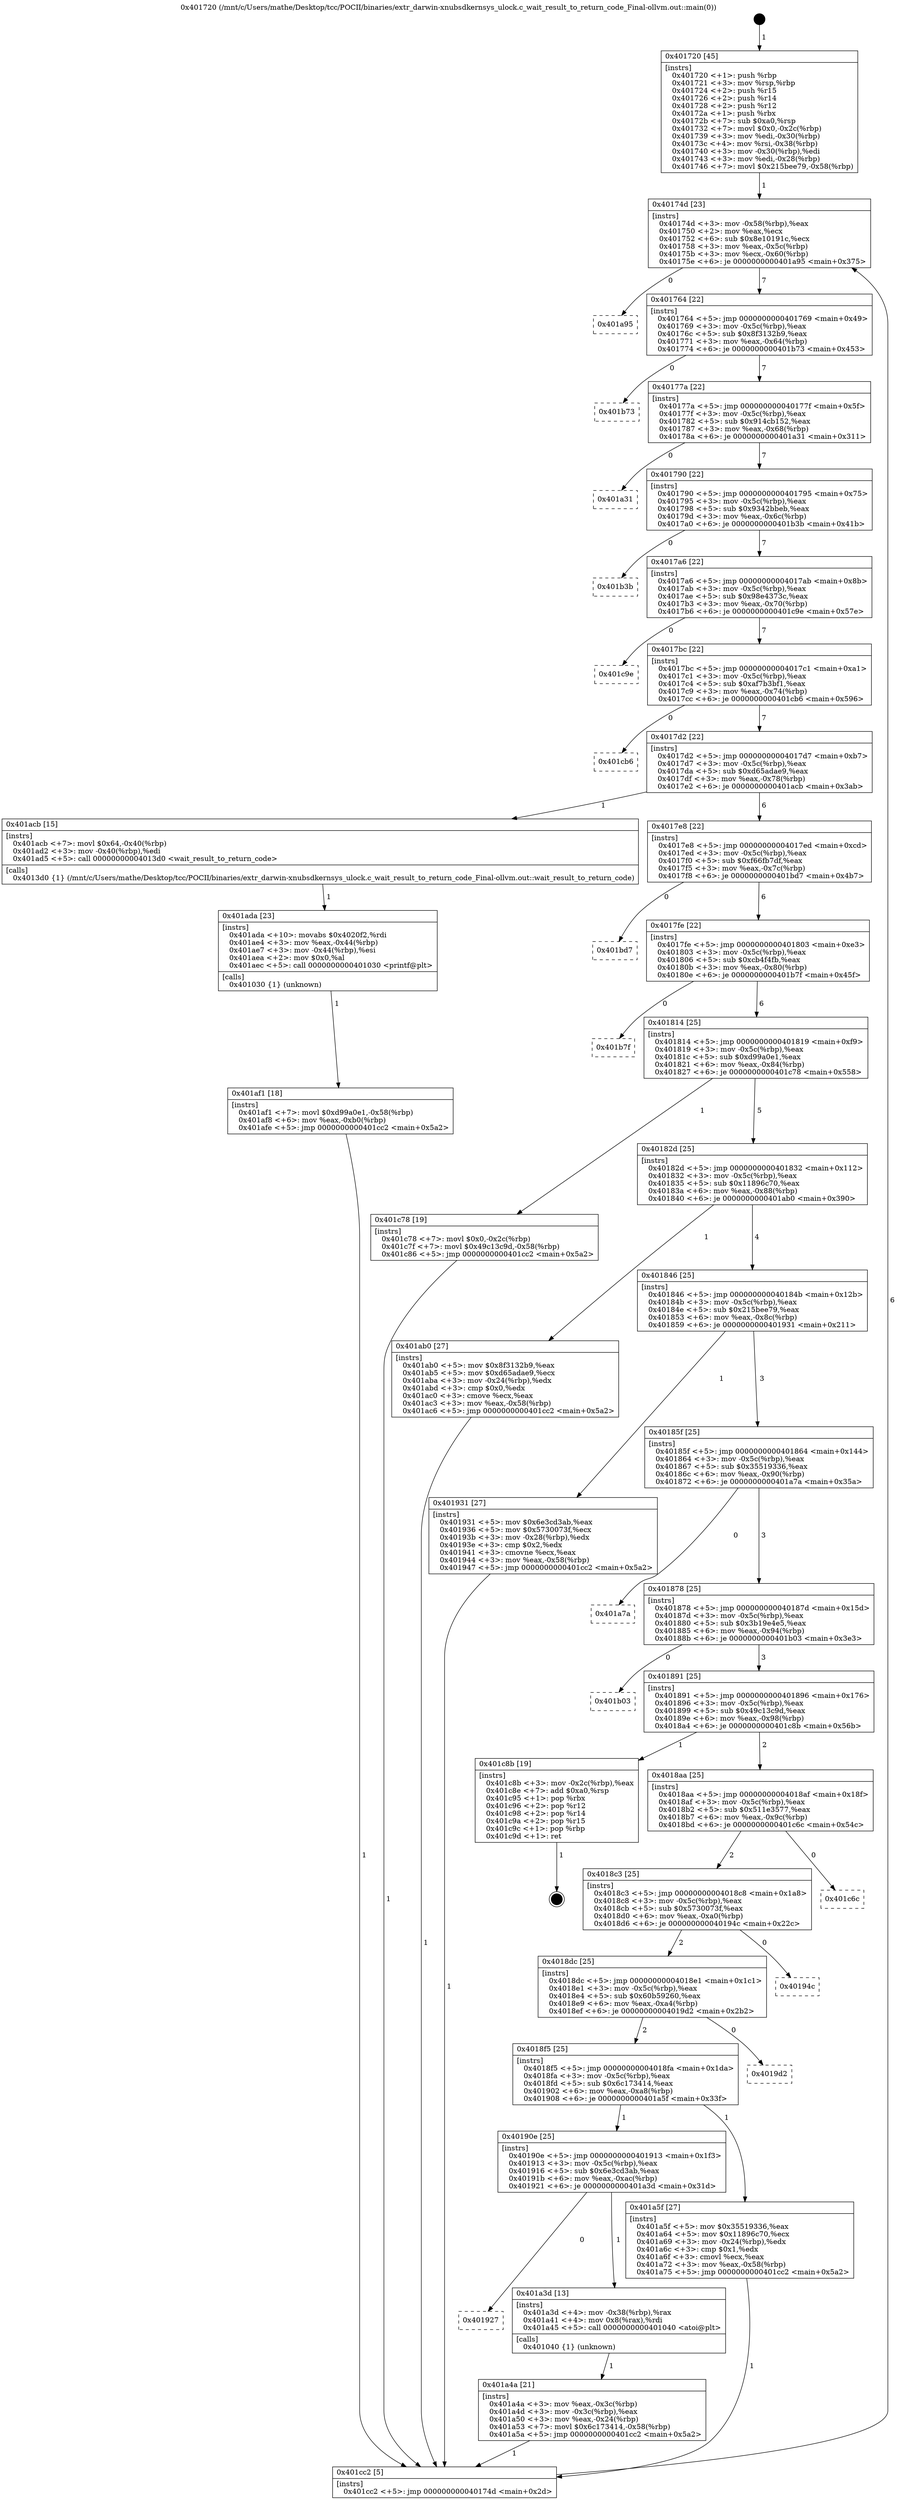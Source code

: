 digraph "0x401720" {
  label = "0x401720 (/mnt/c/Users/mathe/Desktop/tcc/POCII/binaries/extr_darwin-xnubsdkernsys_ulock.c_wait_result_to_return_code_Final-ollvm.out::main(0))"
  labelloc = "t"
  node[shape=record]

  Entry [label="",width=0.3,height=0.3,shape=circle,fillcolor=black,style=filled]
  "0x40174d" [label="{
     0x40174d [23]\l
     | [instrs]\l
     &nbsp;&nbsp;0x40174d \<+3\>: mov -0x58(%rbp),%eax\l
     &nbsp;&nbsp;0x401750 \<+2\>: mov %eax,%ecx\l
     &nbsp;&nbsp;0x401752 \<+6\>: sub $0x8e10191c,%ecx\l
     &nbsp;&nbsp;0x401758 \<+3\>: mov %eax,-0x5c(%rbp)\l
     &nbsp;&nbsp;0x40175b \<+3\>: mov %ecx,-0x60(%rbp)\l
     &nbsp;&nbsp;0x40175e \<+6\>: je 0000000000401a95 \<main+0x375\>\l
  }"]
  "0x401a95" [label="{
     0x401a95\l
  }", style=dashed]
  "0x401764" [label="{
     0x401764 [22]\l
     | [instrs]\l
     &nbsp;&nbsp;0x401764 \<+5\>: jmp 0000000000401769 \<main+0x49\>\l
     &nbsp;&nbsp;0x401769 \<+3\>: mov -0x5c(%rbp),%eax\l
     &nbsp;&nbsp;0x40176c \<+5\>: sub $0x8f3132b9,%eax\l
     &nbsp;&nbsp;0x401771 \<+3\>: mov %eax,-0x64(%rbp)\l
     &nbsp;&nbsp;0x401774 \<+6\>: je 0000000000401b73 \<main+0x453\>\l
  }"]
  Exit [label="",width=0.3,height=0.3,shape=circle,fillcolor=black,style=filled,peripheries=2]
  "0x401b73" [label="{
     0x401b73\l
  }", style=dashed]
  "0x40177a" [label="{
     0x40177a [22]\l
     | [instrs]\l
     &nbsp;&nbsp;0x40177a \<+5\>: jmp 000000000040177f \<main+0x5f\>\l
     &nbsp;&nbsp;0x40177f \<+3\>: mov -0x5c(%rbp),%eax\l
     &nbsp;&nbsp;0x401782 \<+5\>: sub $0x914cb152,%eax\l
     &nbsp;&nbsp;0x401787 \<+3\>: mov %eax,-0x68(%rbp)\l
     &nbsp;&nbsp;0x40178a \<+6\>: je 0000000000401a31 \<main+0x311\>\l
  }"]
  "0x401af1" [label="{
     0x401af1 [18]\l
     | [instrs]\l
     &nbsp;&nbsp;0x401af1 \<+7\>: movl $0xd99a0e1,-0x58(%rbp)\l
     &nbsp;&nbsp;0x401af8 \<+6\>: mov %eax,-0xb0(%rbp)\l
     &nbsp;&nbsp;0x401afe \<+5\>: jmp 0000000000401cc2 \<main+0x5a2\>\l
  }"]
  "0x401a31" [label="{
     0x401a31\l
  }", style=dashed]
  "0x401790" [label="{
     0x401790 [22]\l
     | [instrs]\l
     &nbsp;&nbsp;0x401790 \<+5\>: jmp 0000000000401795 \<main+0x75\>\l
     &nbsp;&nbsp;0x401795 \<+3\>: mov -0x5c(%rbp),%eax\l
     &nbsp;&nbsp;0x401798 \<+5\>: sub $0x9342bbeb,%eax\l
     &nbsp;&nbsp;0x40179d \<+3\>: mov %eax,-0x6c(%rbp)\l
     &nbsp;&nbsp;0x4017a0 \<+6\>: je 0000000000401b3b \<main+0x41b\>\l
  }"]
  "0x401ada" [label="{
     0x401ada [23]\l
     | [instrs]\l
     &nbsp;&nbsp;0x401ada \<+10\>: movabs $0x4020f2,%rdi\l
     &nbsp;&nbsp;0x401ae4 \<+3\>: mov %eax,-0x44(%rbp)\l
     &nbsp;&nbsp;0x401ae7 \<+3\>: mov -0x44(%rbp),%esi\l
     &nbsp;&nbsp;0x401aea \<+2\>: mov $0x0,%al\l
     &nbsp;&nbsp;0x401aec \<+5\>: call 0000000000401030 \<printf@plt\>\l
     | [calls]\l
     &nbsp;&nbsp;0x401030 \{1\} (unknown)\l
  }"]
  "0x401b3b" [label="{
     0x401b3b\l
  }", style=dashed]
  "0x4017a6" [label="{
     0x4017a6 [22]\l
     | [instrs]\l
     &nbsp;&nbsp;0x4017a6 \<+5\>: jmp 00000000004017ab \<main+0x8b\>\l
     &nbsp;&nbsp;0x4017ab \<+3\>: mov -0x5c(%rbp),%eax\l
     &nbsp;&nbsp;0x4017ae \<+5\>: sub $0x98e4373c,%eax\l
     &nbsp;&nbsp;0x4017b3 \<+3\>: mov %eax,-0x70(%rbp)\l
     &nbsp;&nbsp;0x4017b6 \<+6\>: je 0000000000401c9e \<main+0x57e\>\l
  }"]
  "0x401a4a" [label="{
     0x401a4a [21]\l
     | [instrs]\l
     &nbsp;&nbsp;0x401a4a \<+3\>: mov %eax,-0x3c(%rbp)\l
     &nbsp;&nbsp;0x401a4d \<+3\>: mov -0x3c(%rbp),%eax\l
     &nbsp;&nbsp;0x401a50 \<+3\>: mov %eax,-0x24(%rbp)\l
     &nbsp;&nbsp;0x401a53 \<+7\>: movl $0x6c173414,-0x58(%rbp)\l
     &nbsp;&nbsp;0x401a5a \<+5\>: jmp 0000000000401cc2 \<main+0x5a2\>\l
  }"]
  "0x401c9e" [label="{
     0x401c9e\l
  }", style=dashed]
  "0x4017bc" [label="{
     0x4017bc [22]\l
     | [instrs]\l
     &nbsp;&nbsp;0x4017bc \<+5\>: jmp 00000000004017c1 \<main+0xa1\>\l
     &nbsp;&nbsp;0x4017c1 \<+3\>: mov -0x5c(%rbp),%eax\l
     &nbsp;&nbsp;0x4017c4 \<+5\>: sub $0xaf7b3bf1,%eax\l
     &nbsp;&nbsp;0x4017c9 \<+3\>: mov %eax,-0x74(%rbp)\l
     &nbsp;&nbsp;0x4017cc \<+6\>: je 0000000000401cb6 \<main+0x596\>\l
  }"]
  "0x401927" [label="{
     0x401927\l
  }", style=dashed]
  "0x401cb6" [label="{
     0x401cb6\l
  }", style=dashed]
  "0x4017d2" [label="{
     0x4017d2 [22]\l
     | [instrs]\l
     &nbsp;&nbsp;0x4017d2 \<+5\>: jmp 00000000004017d7 \<main+0xb7\>\l
     &nbsp;&nbsp;0x4017d7 \<+3\>: mov -0x5c(%rbp),%eax\l
     &nbsp;&nbsp;0x4017da \<+5\>: sub $0xd65adae9,%eax\l
     &nbsp;&nbsp;0x4017df \<+3\>: mov %eax,-0x78(%rbp)\l
     &nbsp;&nbsp;0x4017e2 \<+6\>: je 0000000000401acb \<main+0x3ab\>\l
  }"]
  "0x401a3d" [label="{
     0x401a3d [13]\l
     | [instrs]\l
     &nbsp;&nbsp;0x401a3d \<+4\>: mov -0x38(%rbp),%rax\l
     &nbsp;&nbsp;0x401a41 \<+4\>: mov 0x8(%rax),%rdi\l
     &nbsp;&nbsp;0x401a45 \<+5\>: call 0000000000401040 \<atoi@plt\>\l
     | [calls]\l
     &nbsp;&nbsp;0x401040 \{1\} (unknown)\l
  }"]
  "0x401acb" [label="{
     0x401acb [15]\l
     | [instrs]\l
     &nbsp;&nbsp;0x401acb \<+7\>: movl $0x64,-0x40(%rbp)\l
     &nbsp;&nbsp;0x401ad2 \<+3\>: mov -0x40(%rbp),%edi\l
     &nbsp;&nbsp;0x401ad5 \<+5\>: call 00000000004013d0 \<wait_result_to_return_code\>\l
     | [calls]\l
     &nbsp;&nbsp;0x4013d0 \{1\} (/mnt/c/Users/mathe/Desktop/tcc/POCII/binaries/extr_darwin-xnubsdkernsys_ulock.c_wait_result_to_return_code_Final-ollvm.out::wait_result_to_return_code)\l
  }"]
  "0x4017e8" [label="{
     0x4017e8 [22]\l
     | [instrs]\l
     &nbsp;&nbsp;0x4017e8 \<+5\>: jmp 00000000004017ed \<main+0xcd\>\l
     &nbsp;&nbsp;0x4017ed \<+3\>: mov -0x5c(%rbp),%eax\l
     &nbsp;&nbsp;0x4017f0 \<+5\>: sub $0xf66fb7df,%eax\l
     &nbsp;&nbsp;0x4017f5 \<+3\>: mov %eax,-0x7c(%rbp)\l
     &nbsp;&nbsp;0x4017f8 \<+6\>: je 0000000000401bd7 \<main+0x4b7\>\l
  }"]
  "0x40190e" [label="{
     0x40190e [25]\l
     | [instrs]\l
     &nbsp;&nbsp;0x40190e \<+5\>: jmp 0000000000401913 \<main+0x1f3\>\l
     &nbsp;&nbsp;0x401913 \<+3\>: mov -0x5c(%rbp),%eax\l
     &nbsp;&nbsp;0x401916 \<+5\>: sub $0x6e3cd3ab,%eax\l
     &nbsp;&nbsp;0x40191b \<+6\>: mov %eax,-0xac(%rbp)\l
     &nbsp;&nbsp;0x401921 \<+6\>: je 0000000000401a3d \<main+0x31d\>\l
  }"]
  "0x401bd7" [label="{
     0x401bd7\l
  }", style=dashed]
  "0x4017fe" [label="{
     0x4017fe [22]\l
     | [instrs]\l
     &nbsp;&nbsp;0x4017fe \<+5\>: jmp 0000000000401803 \<main+0xe3\>\l
     &nbsp;&nbsp;0x401803 \<+3\>: mov -0x5c(%rbp),%eax\l
     &nbsp;&nbsp;0x401806 \<+5\>: sub $0xcb4f4fb,%eax\l
     &nbsp;&nbsp;0x40180b \<+3\>: mov %eax,-0x80(%rbp)\l
     &nbsp;&nbsp;0x40180e \<+6\>: je 0000000000401b7f \<main+0x45f\>\l
  }"]
  "0x401a5f" [label="{
     0x401a5f [27]\l
     | [instrs]\l
     &nbsp;&nbsp;0x401a5f \<+5\>: mov $0x35519336,%eax\l
     &nbsp;&nbsp;0x401a64 \<+5\>: mov $0x11896c70,%ecx\l
     &nbsp;&nbsp;0x401a69 \<+3\>: mov -0x24(%rbp),%edx\l
     &nbsp;&nbsp;0x401a6c \<+3\>: cmp $0x1,%edx\l
     &nbsp;&nbsp;0x401a6f \<+3\>: cmovl %ecx,%eax\l
     &nbsp;&nbsp;0x401a72 \<+3\>: mov %eax,-0x58(%rbp)\l
     &nbsp;&nbsp;0x401a75 \<+5\>: jmp 0000000000401cc2 \<main+0x5a2\>\l
  }"]
  "0x401b7f" [label="{
     0x401b7f\l
  }", style=dashed]
  "0x401814" [label="{
     0x401814 [25]\l
     | [instrs]\l
     &nbsp;&nbsp;0x401814 \<+5\>: jmp 0000000000401819 \<main+0xf9\>\l
     &nbsp;&nbsp;0x401819 \<+3\>: mov -0x5c(%rbp),%eax\l
     &nbsp;&nbsp;0x40181c \<+5\>: sub $0xd99a0e1,%eax\l
     &nbsp;&nbsp;0x401821 \<+6\>: mov %eax,-0x84(%rbp)\l
     &nbsp;&nbsp;0x401827 \<+6\>: je 0000000000401c78 \<main+0x558\>\l
  }"]
  "0x4018f5" [label="{
     0x4018f5 [25]\l
     | [instrs]\l
     &nbsp;&nbsp;0x4018f5 \<+5\>: jmp 00000000004018fa \<main+0x1da\>\l
     &nbsp;&nbsp;0x4018fa \<+3\>: mov -0x5c(%rbp),%eax\l
     &nbsp;&nbsp;0x4018fd \<+5\>: sub $0x6c173414,%eax\l
     &nbsp;&nbsp;0x401902 \<+6\>: mov %eax,-0xa8(%rbp)\l
     &nbsp;&nbsp;0x401908 \<+6\>: je 0000000000401a5f \<main+0x33f\>\l
  }"]
  "0x401c78" [label="{
     0x401c78 [19]\l
     | [instrs]\l
     &nbsp;&nbsp;0x401c78 \<+7\>: movl $0x0,-0x2c(%rbp)\l
     &nbsp;&nbsp;0x401c7f \<+7\>: movl $0x49c13c9d,-0x58(%rbp)\l
     &nbsp;&nbsp;0x401c86 \<+5\>: jmp 0000000000401cc2 \<main+0x5a2\>\l
  }"]
  "0x40182d" [label="{
     0x40182d [25]\l
     | [instrs]\l
     &nbsp;&nbsp;0x40182d \<+5\>: jmp 0000000000401832 \<main+0x112\>\l
     &nbsp;&nbsp;0x401832 \<+3\>: mov -0x5c(%rbp),%eax\l
     &nbsp;&nbsp;0x401835 \<+5\>: sub $0x11896c70,%eax\l
     &nbsp;&nbsp;0x40183a \<+6\>: mov %eax,-0x88(%rbp)\l
     &nbsp;&nbsp;0x401840 \<+6\>: je 0000000000401ab0 \<main+0x390\>\l
  }"]
  "0x4019d2" [label="{
     0x4019d2\l
  }", style=dashed]
  "0x401ab0" [label="{
     0x401ab0 [27]\l
     | [instrs]\l
     &nbsp;&nbsp;0x401ab0 \<+5\>: mov $0x8f3132b9,%eax\l
     &nbsp;&nbsp;0x401ab5 \<+5\>: mov $0xd65adae9,%ecx\l
     &nbsp;&nbsp;0x401aba \<+3\>: mov -0x24(%rbp),%edx\l
     &nbsp;&nbsp;0x401abd \<+3\>: cmp $0x0,%edx\l
     &nbsp;&nbsp;0x401ac0 \<+3\>: cmove %ecx,%eax\l
     &nbsp;&nbsp;0x401ac3 \<+3\>: mov %eax,-0x58(%rbp)\l
     &nbsp;&nbsp;0x401ac6 \<+5\>: jmp 0000000000401cc2 \<main+0x5a2\>\l
  }"]
  "0x401846" [label="{
     0x401846 [25]\l
     | [instrs]\l
     &nbsp;&nbsp;0x401846 \<+5\>: jmp 000000000040184b \<main+0x12b\>\l
     &nbsp;&nbsp;0x40184b \<+3\>: mov -0x5c(%rbp),%eax\l
     &nbsp;&nbsp;0x40184e \<+5\>: sub $0x215bee79,%eax\l
     &nbsp;&nbsp;0x401853 \<+6\>: mov %eax,-0x8c(%rbp)\l
     &nbsp;&nbsp;0x401859 \<+6\>: je 0000000000401931 \<main+0x211\>\l
  }"]
  "0x4018dc" [label="{
     0x4018dc [25]\l
     | [instrs]\l
     &nbsp;&nbsp;0x4018dc \<+5\>: jmp 00000000004018e1 \<main+0x1c1\>\l
     &nbsp;&nbsp;0x4018e1 \<+3\>: mov -0x5c(%rbp),%eax\l
     &nbsp;&nbsp;0x4018e4 \<+5\>: sub $0x60b59260,%eax\l
     &nbsp;&nbsp;0x4018e9 \<+6\>: mov %eax,-0xa4(%rbp)\l
     &nbsp;&nbsp;0x4018ef \<+6\>: je 00000000004019d2 \<main+0x2b2\>\l
  }"]
  "0x401931" [label="{
     0x401931 [27]\l
     | [instrs]\l
     &nbsp;&nbsp;0x401931 \<+5\>: mov $0x6e3cd3ab,%eax\l
     &nbsp;&nbsp;0x401936 \<+5\>: mov $0x5730073f,%ecx\l
     &nbsp;&nbsp;0x40193b \<+3\>: mov -0x28(%rbp),%edx\l
     &nbsp;&nbsp;0x40193e \<+3\>: cmp $0x2,%edx\l
     &nbsp;&nbsp;0x401941 \<+3\>: cmovne %ecx,%eax\l
     &nbsp;&nbsp;0x401944 \<+3\>: mov %eax,-0x58(%rbp)\l
     &nbsp;&nbsp;0x401947 \<+5\>: jmp 0000000000401cc2 \<main+0x5a2\>\l
  }"]
  "0x40185f" [label="{
     0x40185f [25]\l
     | [instrs]\l
     &nbsp;&nbsp;0x40185f \<+5\>: jmp 0000000000401864 \<main+0x144\>\l
     &nbsp;&nbsp;0x401864 \<+3\>: mov -0x5c(%rbp),%eax\l
     &nbsp;&nbsp;0x401867 \<+5\>: sub $0x35519336,%eax\l
     &nbsp;&nbsp;0x40186c \<+6\>: mov %eax,-0x90(%rbp)\l
     &nbsp;&nbsp;0x401872 \<+6\>: je 0000000000401a7a \<main+0x35a\>\l
  }"]
  "0x401cc2" [label="{
     0x401cc2 [5]\l
     | [instrs]\l
     &nbsp;&nbsp;0x401cc2 \<+5\>: jmp 000000000040174d \<main+0x2d\>\l
  }"]
  "0x401720" [label="{
     0x401720 [45]\l
     | [instrs]\l
     &nbsp;&nbsp;0x401720 \<+1\>: push %rbp\l
     &nbsp;&nbsp;0x401721 \<+3\>: mov %rsp,%rbp\l
     &nbsp;&nbsp;0x401724 \<+2\>: push %r15\l
     &nbsp;&nbsp;0x401726 \<+2\>: push %r14\l
     &nbsp;&nbsp;0x401728 \<+2\>: push %r12\l
     &nbsp;&nbsp;0x40172a \<+1\>: push %rbx\l
     &nbsp;&nbsp;0x40172b \<+7\>: sub $0xa0,%rsp\l
     &nbsp;&nbsp;0x401732 \<+7\>: movl $0x0,-0x2c(%rbp)\l
     &nbsp;&nbsp;0x401739 \<+3\>: mov %edi,-0x30(%rbp)\l
     &nbsp;&nbsp;0x40173c \<+4\>: mov %rsi,-0x38(%rbp)\l
     &nbsp;&nbsp;0x401740 \<+3\>: mov -0x30(%rbp),%edi\l
     &nbsp;&nbsp;0x401743 \<+3\>: mov %edi,-0x28(%rbp)\l
     &nbsp;&nbsp;0x401746 \<+7\>: movl $0x215bee79,-0x58(%rbp)\l
  }"]
  "0x40194c" [label="{
     0x40194c\l
  }", style=dashed]
  "0x401a7a" [label="{
     0x401a7a\l
  }", style=dashed]
  "0x401878" [label="{
     0x401878 [25]\l
     | [instrs]\l
     &nbsp;&nbsp;0x401878 \<+5\>: jmp 000000000040187d \<main+0x15d\>\l
     &nbsp;&nbsp;0x40187d \<+3\>: mov -0x5c(%rbp),%eax\l
     &nbsp;&nbsp;0x401880 \<+5\>: sub $0x3b19e4e5,%eax\l
     &nbsp;&nbsp;0x401885 \<+6\>: mov %eax,-0x94(%rbp)\l
     &nbsp;&nbsp;0x40188b \<+6\>: je 0000000000401b03 \<main+0x3e3\>\l
  }"]
  "0x4018c3" [label="{
     0x4018c3 [25]\l
     | [instrs]\l
     &nbsp;&nbsp;0x4018c3 \<+5\>: jmp 00000000004018c8 \<main+0x1a8\>\l
     &nbsp;&nbsp;0x4018c8 \<+3\>: mov -0x5c(%rbp),%eax\l
     &nbsp;&nbsp;0x4018cb \<+5\>: sub $0x5730073f,%eax\l
     &nbsp;&nbsp;0x4018d0 \<+6\>: mov %eax,-0xa0(%rbp)\l
     &nbsp;&nbsp;0x4018d6 \<+6\>: je 000000000040194c \<main+0x22c\>\l
  }"]
  "0x401b03" [label="{
     0x401b03\l
  }", style=dashed]
  "0x401891" [label="{
     0x401891 [25]\l
     | [instrs]\l
     &nbsp;&nbsp;0x401891 \<+5\>: jmp 0000000000401896 \<main+0x176\>\l
     &nbsp;&nbsp;0x401896 \<+3\>: mov -0x5c(%rbp),%eax\l
     &nbsp;&nbsp;0x401899 \<+5\>: sub $0x49c13c9d,%eax\l
     &nbsp;&nbsp;0x40189e \<+6\>: mov %eax,-0x98(%rbp)\l
     &nbsp;&nbsp;0x4018a4 \<+6\>: je 0000000000401c8b \<main+0x56b\>\l
  }"]
  "0x401c6c" [label="{
     0x401c6c\l
  }", style=dashed]
  "0x401c8b" [label="{
     0x401c8b [19]\l
     | [instrs]\l
     &nbsp;&nbsp;0x401c8b \<+3\>: mov -0x2c(%rbp),%eax\l
     &nbsp;&nbsp;0x401c8e \<+7\>: add $0xa0,%rsp\l
     &nbsp;&nbsp;0x401c95 \<+1\>: pop %rbx\l
     &nbsp;&nbsp;0x401c96 \<+2\>: pop %r12\l
     &nbsp;&nbsp;0x401c98 \<+2\>: pop %r14\l
     &nbsp;&nbsp;0x401c9a \<+2\>: pop %r15\l
     &nbsp;&nbsp;0x401c9c \<+1\>: pop %rbp\l
     &nbsp;&nbsp;0x401c9d \<+1\>: ret\l
  }"]
  "0x4018aa" [label="{
     0x4018aa [25]\l
     | [instrs]\l
     &nbsp;&nbsp;0x4018aa \<+5\>: jmp 00000000004018af \<main+0x18f\>\l
     &nbsp;&nbsp;0x4018af \<+3\>: mov -0x5c(%rbp),%eax\l
     &nbsp;&nbsp;0x4018b2 \<+5\>: sub $0x511e3577,%eax\l
     &nbsp;&nbsp;0x4018b7 \<+6\>: mov %eax,-0x9c(%rbp)\l
     &nbsp;&nbsp;0x4018bd \<+6\>: je 0000000000401c6c \<main+0x54c\>\l
  }"]
  Entry -> "0x401720" [label=" 1"]
  "0x40174d" -> "0x401a95" [label=" 0"]
  "0x40174d" -> "0x401764" [label=" 7"]
  "0x401c8b" -> Exit [label=" 1"]
  "0x401764" -> "0x401b73" [label=" 0"]
  "0x401764" -> "0x40177a" [label=" 7"]
  "0x401c78" -> "0x401cc2" [label=" 1"]
  "0x40177a" -> "0x401a31" [label=" 0"]
  "0x40177a" -> "0x401790" [label=" 7"]
  "0x401af1" -> "0x401cc2" [label=" 1"]
  "0x401790" -> "0x401b3b" [label=" 0"]
  "0x401790" -> "0x4017a6" [label=" 7"]
  "0x401ada" -> "0x401af1" [label=" 1"]
  "0x4017a6" -> "0x401c9e" [label=" 0"]
  "0x4017a6" -> "0x4017bc" [label=" 7"]
  "0x401acb" -> "0x401ada" [label=" 1"]
  "0x4017bc" -> "0x401cb6" [label=" 0"]
  "0x4017bc" -> "0x4017d2" [label=" 7"]
  "0x401ab0" -> "0x401cc2" [label=" 1"]
  "0x4017d2" -> "0x401acb" [label=" 1"]
  "0x4017d2" -> "0x4017e8" [label=" 6"]
  "0x401a5f" -> "0x401cc2" [label=" 1"]
  "0x4017e8" -> "0x401bd7" [label=" 0"]
  "0x4017e8" -> "0x4017fe" [label=" 6"]
  "0x401a3d" -> "0x401a4a" [label=" 1"]
  "0x4017fe" -> "0x401b7f" [label=" 0"]
  "0x4017fe" -> "0x401814" [label=" 6"]
  "0x40190e" -> "0x401927" [label=" 0"]
  "0x401814" -> "0x401c78" [label=" 1"]
  "0x401814" -> "0x40182d" [label=" 5"]
  "0x401a4a" -> "0x401cc2" [label=" 1"]
  "0x40182d" -> "0x401ab0" [label=" 1"]
  "0x40182d" -> "0x401846" [label=" 4"]
  "0x4018f5" -> "0x40190e" [label=" 1"]
  "0x401846" -> "0x401931" [label=" 1"]
  "0x401846" -> "0x40185f" [label=" 3"]
  "0x401931" -> "0x401cc2" [label=" 1"]
  "0x401720" -> "0x40174d" [label=" 1"]
  "0x401cc2" -> "0x40174d" [label=" 6"]
  "0x40190e" -> "0x401a3d" [label=" 1"]
  "0x40185f" -> "0x401a7a" [label=" 0"]
  "0x40185f" -> "0x401878" [label=" 3"]
  "0x4018dc" -> "0x4018f5" [label=" 2"]
  "0x401878" -> "0x401b03" [label=" 0"]
  "0x401878" -> "0x401891" [label=" 3"]
  "0x4018f5" -> "0x401a5f" [label=" 1"]
  "0x401891" -> "0x401c8b" [label=" 1"]
  "0x401891" -> "0x4018aa" [label=" 2"]
  "0x4018c3" -> "0x4018dc" [label=" 2"]
  "0x4018aa" -> "0x401c6c" [label=" 0"]
  "0x4018aa" -> "0x4018c3" [label=" 2"]
  "0x4018dc" -> "0x4019d2" [label=" 0"]
  "0x4018c3" -> "0x40194c" [label=" 0"]
}
